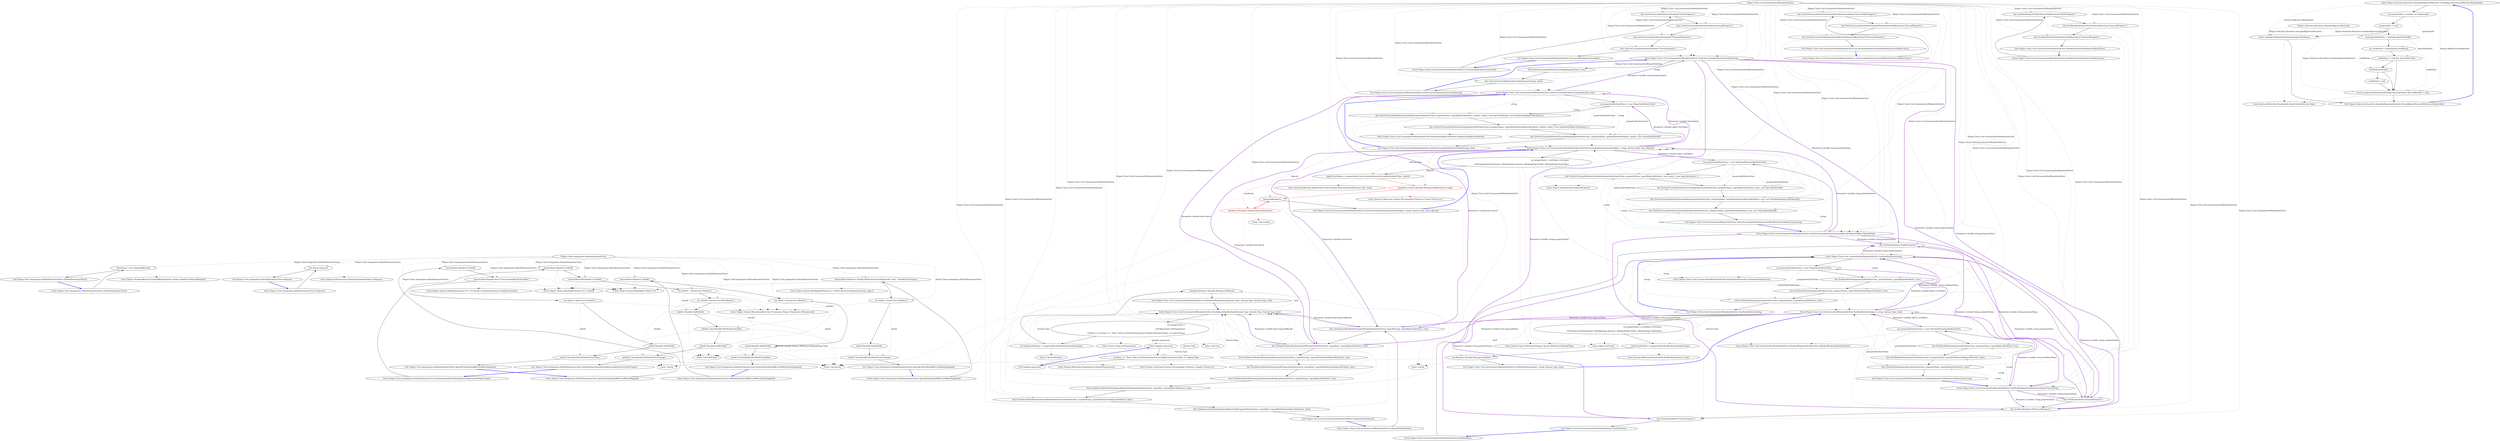 digraph  {
n45 [label="Ninject.Tests.Integration.DefaultParameterTests", span=""];
n0 [label="Entry Ninject.Tests.Integration.DefaultParameterTests.DefaultParameterTests()", span="11-11", cluster="Ninject.Tests.Integration.DefaultParameterTests.DefaultParameterTests()"];
n1 [label="this.kernel = new StandardKernel()", span="13-13", cluster="Ninject.Tests.Integration.DefaultParameterTests.DefaultParameterTests()"];
n2 [label="Exit Ninject.Tests.Integration.DefaultParameterTests.DefaultParameterTests()", span="11-11", cluster="Ninject.Tests.Integration.DefaultParameterTests.DefaultParameterTests()"];
n3 [label="Entry Ninject.StandardKernel.StandardKernel(params Ninject.Modules.INinjectModule[])", span="30-30", cluster="Ninject.StandardKernel.StandardKernel(params Ninject.Modules.INinjectModule[])"];
n4 [label="Entry Ninject.Tests.Integration.DefaultParameterTests.Dispose()", span="16-16", cluster="Ninject.Tests.Integration.DefaultParameterTests.Dispose()"];
n5 [label="this.kernel.Dispose()", span="18-18", cluster="Ninject.Tests.Integration.DefaultParameterTests.Dispose()"];
n6 [label="Exit Ninject.Tests.Integration.DefaultParameterTests.Dispose()", span="16-16", cluster="Ninject.Tests.Integration.DefaultParameterTests.Dispose()"];
n7 [label="Entry Ninject.Infrastructure.Disposal.DisposableObject.Dispose()", span="38-38", cluster="Ninject.Infrastructure.Disposal.DisposableObject.Dispose()"];
n8 [label="Entry Ninject.Tests.Integration.DefaultParameterTests.DefaultValueShouldBeUsedWhenNoneSupplied()", span="22-22", cluster="Ninject.Tests.Integration.DefaultParameterTests.DefaultValueShouldBeUsedWhenNoneSupplied()"];
n9 [label="kernel.Bind<Shield>().ToSelf()", span="24-24", cluster="Ninject.Tests.Integration.DefaultParameterTests.DefaultValueShouldBeUsedWhenNoneSupplied()"];
n10 [label="var shield = kernel.Get<Shield>()", span="26-26", cluster="Ninject.Tests.Integration.DefaultParameterTests.DefaultValueShouldBeUsedWhenNoneSupplied()"];
n14 [label="Entry Ninject.Syntax.BindingRoot.Bind<T>()", span="34-34", cluster="Ninject.Syntax.BindingRoot.Bind<T>()"];
n15 [label="Entry Ninject.Syntax.IBindingToSyntax<T1>.ToSelf()", span="24-24", cluster="Ninject.Syntax.IBindingToSyntax<T1>.ToSelf()"];
n11 [label="shield.Should().NotBeNull()", span="27-27", cluster="Ninject.Tests.Integration.DefaultParameterTests.DefaultValueShouldBeUsedWhenNoneSupplied()"];
n16 [label="Entry Ninject.Syntax.IResolutionRoot.Get<T>(params Ninject.Parameters.IParameter[])", span="31-31", cluster="Ninject.Syntax.IResolutionRoot.Get<T>(params Ninject.Parameters.IParameter[])"];
n12 [label="shield.Color.Should().Be(ShieldColor.Red)", span="28-28", cluster="Ninject.Tests.Integration.DefaultParameterTests.DefaultValueShouldBeUsedWhenNoneSupplied()"];
n17 [label="Entry Unk.Should", span="", cluster="Unk.Should"];
n18 [label="Entry Unk.NotBeNull", span="", cluster="Unk.NotBeNull"];
n13 [label="Exit Ninject.Tests.Integration.DefaultParameterTests.DefaultValueShouldBeUsedWhenNoneSupplied()", span="22-22", cluster="Ninject.Tests.Integration.DefaultParameterTests.DefaultValueShouldBeUsedWhenNoneSupplied()"];
n19 [label="Entry Unk.Be", span="", cluster="Unk.Be"];
n20 [label="Entry Ninject.Tests.Integration.DefaultParameterTests.SpecificValueShouldBeUsedWhenMapped()", span="32-32", cluster="Ninject.Tests.Integration.DefaultParameterTests.SpecificValueShouldBeUsedWhenMapped()"];
n21 [label="kernel.Bind<Shield>().ToSelf()", span="34-34", cluster="Ninject.Tests.Integration.DefaultParameterTests.SpecificValueShouldBeUsedWhenMapped()"];
n22 [label="kernel.Bind<ShieldColor>().ToConstant(ShieldColor.Blue)", span="35-35", cluster="Ninject.Tests.Integration.DefaultParameterTests.SpecificValueShouldBeUsedWhenMapped()"];
n23 [label="var shield = kernel.Get<Shield>()", span="37-37", cluster="Ninject.Tests.Integration.DefaultParameterTests.SpecificValueShouldBeUsedWhenMapped()"];
n27 [label="Entry Ninject.Syntax.IBindingToSyntax<T1>.ToConstant<TImplementation>(TImplementation)", span="90-90", cluster="Ninject.Syntax.IBindingToSyntax<T1>.ToConstant<TImplementation>(TImplementation)"];
n24 [label="shield.Should().NotBeNull()", span="38-38", cluster="Ninject.Tests.Integration.DefaultParameterTests.SpecificValueShouldBeUsedWhenMapped()"];
n25 [label="shield.Color.Should().Be(ShieldColor.Blue)", span="39-39", cluster="Ninject.Tests.Integration.DefaultParameterTests.SpecificValueShouldBeUsedWhenMapped()"];
n26 [label="Exit Ninject.Tests.Integration.DefaultParameterTests.SpecificValueShouldBeUsedWhenMapped()", span="32-32", cluster="Ninject.Tests.Integration.DefaultParameterTests.SpecificValueShouldBeUsedWhenMapped()"];
n28 [label="Entry Ninject.Tests.Integration.DefaultParameterTests.SpecificValueShouldBeUsedWhenSupplied()", span="43-43", cluster="Ninject.Tests.Integration.DefaultParameterTests.SpecificValueShouldBeUsedWhenSupplied()"];
n29 [label="kernel.Bind<Shield>().ToSelf().WithConstructorArgument(''color'', ShieldColor.Orange)", span="45-45", cluster="Ninject.Tests.Integration.DefaultParameterTests.SpecificValueShouldBeUsedWhenSupplied()"];
n30 [label="var shield = kernel.Get<Shield>()", span="47-47", cluster="Ninject.Tests.Integration.DefaultParameterTests.SpecificValueShouldBeUsedWhenSupplied()"];
n34 [label="Entry Ninject.Syntax.IBindingWithSyntax<T>.WithConstructorArgument(string, object)", span="28-28", cluster="Ninject.Syntax.IBindingWithSyntax<T>.WithConstructorArgument(string, object)"];
n31 [label="shield.Should().NotBeNull()", span="48-48", cluster="Ninject.Tests.Integration.DefaultParameterTests.SpecificValueShouldBeUsedWhenSupplied()"];
n32 [label="shield.Color.Should().Be(ShieldColor.Orange)", span="49-49", cluster="Ninject.Tests.Integration.DefaultParameterTests.SpecificValueShouldBeUsedWhenSupplied()"];
n33 [label="Exit Ninject.Tests.Integration.DefaultParameterTests.SpecificValueShouldBeUsedWhenSupplied()", span="43-43", cluster="Ninject.Tests.Integration.DefaultParameterTests.SpecificValueShouldBeUsedWhenSupplied()"];
n35 [label="Entry Ninject.Tests.Integration.DefaultParameterTests.DefaultValuesShouldNotInfluenceInjectionsToOtherTypes()", span="53-53", cluster="Ninject.Tests.Integration.DefaultParameterTests.DefaultValuesShouldNotInfluenceInjectionsToOtherTypes()"];
n36 [label="kernel.Bind<Shield>().ToSelf()", span="55-55", cluster="Ninject.Tests.Integration.DefaultParameterTests.DefaultValuesShouldNotInfluenceInjectionsToOtherTypes()"];
n37 [label="kernel.Bind<KiteShield>().ToSelf()", span="56-56", cluster="Ninject.Tests.Integration.DefaultParameterTests.DefaultValuesShouldNotInfluenceInjectionsToOtherTypes()"];
n38 [label="var shield1 = kernel.Get<Shield>()", span="58-58", cluster="Ninject.Tests.Integration.DefaultParameterTests.DefaultValuesShouldNotInfluenceInjectionsToOtherTypes()"];
n39 [label="var shield2 = kernel.Get<KiteShield>()", span="59-59", cluster="Ninject.Tests.Integration.DefaultParameterTests.DefaultValuesShouldNotInfluenceInjectionsToOtherTypes()"];
n40 [label="shield1.Should().NotBeNull()", span="61-61", cluster="Ninject.Tests.Integration.DefaultParameterTests.DefaultValuesShouldNotInfluenceInjectionsToOtherTypes()"];
n41 [label="shield1.Color.Should().Be(ShieldColor.Red)", span="62-62", cluster="Ninject.Tests.Integration.DefaultParameterTests.DefaultValuesShouldNotInfluenceInjectionsToOtherTypes()"];
n42 [label="shield2.Should().NotBeNull()", span="64-64", cluster="Ninject.Tests.Integration.DefaultParameterTests.DefaultValuesShouldNotInfluenceInjectionsToOtherTypes()"];
n43 [label="shield2.Color.Should().Be(ShieldColor.Orange)", span="65-65", cluster="Ninject.Tests.Integration.DefaultParameterTests.DefaultValuesShouldNotInfluenceInjectionsToOtherTypes()"];
n44 [label="Exit Ninject.Tests.Integration.DefaultParameterTests.DefaultValuesShouldNotInfluenceInjectionsToOtherTypes()", span="53-53", cluster="Ninject.Tests.Integration.DefaultParameterTests.DefaultValuesShouldNotInfluenceInjectionsToOtherTypes()"];
m0_36 [label="Entry Ninject.Tests.Unit.ExtensionsForMemberInfoTest.TestIndexerHasAttribute(System.Type, System.Type, System.Type, bool)", span="59-59", cluster="Ninject.Tests.Unit.ExtensionsForMemberInfoTest.TestIndexerHasAttribute(System.Type, System.Type, System.Type, bool)", file="ExtensionsForMemberInfoTest.cs"];
m0_37 [label="var propertyInfo =\r\n                testObjectType.GetProperties()\r\n                    .First(pi => pi.Name == ''Item'' && pi.GetIndexParameters().Single().ParameterType == indexerType)", span="62-64", cluster="Ninject.Tests.Unit.ExtensionsForMemberInfoTest.TestIndexerHasAttribute(System.Type, System.Type, System.Type, bool)", file="ExtensionsForMemberInfoTest.cs"];
m0_38 [label="var hasInjectAttribute = propertyInfo.HasAttribute(attributeType)", span="73-73", cluster="Ninject.Tests.Unit.ExtensionsForMemberInfoTest.TestIndexerHasAttribute(System.Type, System.Type, System.Type, bool)", file="ExtensionsForMemberInfoTest.cs"];
m0_39 [label="hasInjectAttribute.Should().Be(expectedResult)", span="75-75", cluster="Ninject.Tests.Unit.ExtensionsForMemberInfoTest.TestIndexerHasAttribute(System.Type, System.Type, System.Type, bool)", file="ExtensionsForMemberInfoTest.cs"];
m0_40 [label="Exit Ninject.Tests.Unit.ExtensionsForMemberInfoTest.TestIndexerHasAttribute(System.Type, System.Type, System.Type, bool)", span="59-59", cluster="Ninject.Tests.Unit.ExtensionsForMemberInfoTest.TestIndexerHasAttribute(System.Type, System.Type, System.Type, bool)", file="ExtensionsForMemberInfoTest.cs"];
m0_77 [label="Entry object.GetType()", span="0-0", cluster="object.GetType()", file="ExtensionsForMemberInfoTest.cs"];
m0_70 [label="Entry Ninject.Tests.Unit.ExtensionsForMemberInfoTest.InheritedPropertyAttributeTest.InheritedPropertyAttributeTest()", span="208-208", cluster="Ninject.Tests.Unit.ExtensionsForMemberInfoTest.InheritedPropertyAttributeTest.InheritedPropertyAttributeTest()", file="ExtensionsForMemberInfoTest.cs"];
m0_62 [label="Entry Ninject.Tests.Unit.ExtensionsForMemberInfoTest.NotInheritedInjectAttribute.NotInheritedInjectAttribute()", span="155-155", cluster="Ninject.Tests.Unit.ExtensionsForMemberInfoTest.NotInheritedInjectAttribute.NotInheritedInjectAttribute()", file="ExtensionsForMemberInfoTest.cs"];
m0_13 [label="Entry Ninject.Tests.Unit.ExtensionsForMemberInfoTest.GetCustomAttributesExtended()", span="30-30", cluster="Ninject.Tests.Unit.ExtensionsForMemberInfoTest.GetCustomAttributesExtended()", file="ExtensionsForMemberInfoTest.cs"];
m0_14 [label="this.TestGetCustomAttributesExtended(''PublicProperty'')", span="32-32", cluster="Ninject.Tests.Unit.ExtensionsForMemberInfoTest.GetCustomAttributesExtended()", file="ExtensionsForMemberInfoTest.cs"];
m0_15 [label="this.TestGetCustomAttributesExtended(''InternalProperty'')", span="33-33", cluster="Ninject.Tests.Unit.ExtensionsForMemberInfoTest.GetCustomAttributesExtended()", file="ExtensionsForMemberInfoTest.cs"];
m0_16 [label="this.TestGetCustomAttributesExtended(''ProtectedProperty'')", span="34-34", cluster="Ninject.Tests.Unit.ExtensionsForMemberInfoTest.GetCustomAttributesExtended()", file="ExtensionsForMemberInfoTest.cs"];
m0_17 [label="this.TestGetCustomAttributesExtended(''PrivateProperty'')", span="35-35", cluster="Ninject.Tests.Unit.ExtensionsForMemberInfoTest.GetCustomAttributesExtended()", file="ExtensionsForMemberInfoTest.cs"];
m0_18 [label="Exit Ninject.Tests.Unit.ExtensionsForMemberInfoTest.GetCustomAttributesExtended()", span="30-30", cluster="Ninject.Tests.Unit.ExtensionsForMemberInfoTest.GetCustomAttributesExtended()", file="ExtensionsForMemberInfoTest.cs"];
m0_7 [label="Entry Ninject.Tests.Unit.ExtensionsForMemberInfoTest.HasAttributeForAttributesOnBaseClass()", span="22-22", cluster="Ninject.Tests.Unit.ExtensionsForMemberInfoTest.HasAttributeForAttributesOnBaseClass()", file="ExtensionsForMemberInfoTest.cs"];
m0_8 [label="this.TestHasAttributeForAttributesOnBaseClass(''PublicProperty'')", span="24-24", cluster="Ninject.Tests.Unit.ExtensionsForMemberInfoTest.HasAttributeForAttributesOnBaseClass()", file="ExtensionsForMemberInfoTest.cs"];
m0_9 [label="this.TestHasAttributeForAttributesOnBaseClass(''InternalProperty'')", span="25-25", cluster="Ninject.Tests.Unit.ExtensionsForMemberInfoTest.HasAttributeForAttributesOnBaseClass()", file="ExtensionsForMemberInfoTest.cs"];
m0_10 [label="this.TestHasAttributeForAttributesOnBaseClass(''ProtectedProperty'')", span="26-26", cluster="Ninject.Tests.Unit.ExtensionsForMemberInfoTest.HasAttributeForAttributesOnBaseClass()", file="ExtensionsForMemberInfoTest.cs"];
m0_11 [label="Exit Ninject.Tests.Unit.ExtensionsForMemberInfoTest.HasAttributeForAttributesOnBaseClass()", span="22-22", cluster="Ninject.Tests.Unit.ExtensionsForMemberInfoTest.HasAttributeForAttributesOnBaseClass()", file="ExtensionsForMemberInfoTest.cs"];
m0_20 [label="Entry Ninject.Tests.Unit.ExtensionsForMemberInfoTest.GetCustomAttributesExtendedForAttributesOnBaseClass()", span="39-39", cluster="Ninject.Tests.Unit.ExtensionsForMemberInfoTest.GetCustomAttributesExtendedForAttributesOnBaseClass()", file="ExtensionsForMemberInfoTest.cs"];
m0_21 [label="this.TestGetCustomAttributesExtendedForAttributesOnBaseClass(''PublicProperty'')", span="41-41", cluster="Ninject.Tests.Unit.ExtensionsForMemberInfoTest.GetCustomAttributesExtendedForAttributesOnBaseClass()", file="ExtensionsForMemberInfoTest.cs"];
m0_22 [label="this.TestGetCustomAttributesExtendedForAttributesOnBaseClass(''InternalProperty'')", span="42-42", cluster="Ninject.Tests.Unit.ExtensionsForMemberInfoTest.GetCustomAttributesExtendedForAttributesOnBaseClass()", file="ExtensionsForMemberInfoTest.cs"];
m0_23 [label="this.TestGetCustomAttributesExtendedForAttributesOnBaseClass(''ProtectedProperty'')", span="43-43", cluster="Ninject.Tests.Unit.ExtensionsForMemberInfoTest.GetCustomAttributesExtendedForAttributesOnBaseClass()", file="ExtensionsForMemberInfoTest.cs"];
m0_24 [label="Exit Ninject.Tests.Unit.ExtensionsForMemberInfoTest.GetCustomAttributesExtendedForAttributesOnBaseClass()", span="39-39", cluster="Ninject.Tests.Unit.ExtensionsForMemberInfoTest.GetCustomAttributesExtendedForAttributesOnBaseClass()", file="ExtensionsForMemberInfoTest.cs"];
m0_45 [label="Entry Unk.Be", span="", cluster="Unk.Be", file="ExtensionsForMemberInfoTest.cs"];
m0_63 [label="Entry Ninject.Tests.Unit.ExtensionsForMemberInfoTest.TestGetCustomAttributesExtended(object, string, System.Type, bool, object[])", span="101-101", cluster="Ninject.Tests.Unit.ExtensionsForMemberInfoTest.TestGetCustomAttributesExtended(object, string, System.Type, bool, object[])", file="ExtensionsForMemberInfoTest.cs"];
m0_71 [label="var propertyInfo = testObject.GetType()\r\n                .GetProperty(attributeName, BindingFlags.Instance | BindingFlags.Public | BindingFlags.NonPublic)", span="104-105", cluster="Ninject.Tests.Unit.ExtensionsForMemberInfoTest.TestGetCustomAttributesExtended(object, string, System.Type, bool, object[])", file="ExtensionsForMemberInfoTest.cs"];
m0_72 [label="object[] attributes = propertyInfo.GetCustomAttributesExtended(attributeType, inherit)", span="106-106", cluster="Ninject.Tests.Unit.ExtensionsForMemberInfoTest.TestGetCustomAttributesExtended(object, string, System.Type, bool, object[])", file="ExtensionsForMemberInfoTest.cs"];
m0_73 [label="attributes.Count().Should().Be(expectedAttributes.Length)", span="115-115", cluster="Ninject.Tests.Unit.ExtensionsForMemberInfoTest.TestGetCustomAttributesExtended(object, string, System.Type, bool, object[])", color=red, community=0, file="ExtensionsForMemberInfoTest.cs"];
m0_74 [label=expectedAttributes, span="116-116", cluster="Ninject.Tests.Unit.ExtensionsForMemberInfoTest.TestGetCustomAttributesExtended(object, string, System.Type, bool, object[])", file="ExtensionsForMemberInfoTest.cs"];
m0_75 [label="attributes.Should().Contain(expectedAttribute)", span="118-118", cluster="Ninject.Tests.Unit.ExtensionsForMemberInfoTest.TestGetCustomAttributesExtended(object, string, System.Type, bool, object[])", color=red, community=0, file="ExtensionsForMemberInfoTest.cs"];
m0_76 [label="Exit Ninject.Tests.Unit.ExtensionsForMemberInfoTest.TestGetCustomAttributesExtended(object, string, System.Type, bool, object[])", span="101-101", cluster="Ninject.Tests.Unit.ExtensionsForMemberInfoTest.TestGetCustomAttributesExtended(object, string, System.Type, bool, object[])", file="ExtensionsForMemberInfoTest.cs"];
m0_43 [label="Entry Unk.HasAttribute", span="", cluster="Unk.HasAttribute", file="ExtensionsForMemberInfoTest.cs"];
m0_6 [label="Entry Ninject.Tests.Unit.ExtensionsForMemberInfoTest.TestHasAttribute(string)", span="122-122", cluster="Ninject.Tests.Unit.ExtensionsForMemberInfoTest.TestHasAttribute(string)", file="ExtensionsForMemberInfoTest.cs"];
m0_82 [label="var propertyAttributeClass = new PropertyAttributeTest()", span="124-124", cluster="Ninject.Tests.Unit.ExtensionsForMemberInfoTest.TestHasAttribute(string)", file="ExtensionsForMemberInfoTest.cs"];
m0_83 [label="this.TestHasAttribute(propertyAttributeClass, propertyName, typeof(InjectAttribute), true)", span="125-125", cluster="Ninject.Tests.Unit.ExtensionsForMemberInfoTest.TestHasAttribute(string)", file="ExtensionsForMemberInfoTest.cs"];
m0_84 [label="this.TestHasAttribute(propertyAttributeClass, propertyName, typeof(NotInheritedInjectAttribute), true)", span="126-126", cluster="Ninject.Tests.Unit.ExtensionsForMemberInfoTest.TestHasAttribute(string)", file="ExtensionsForMemberInfoTest.cs"];
m0_85 [label="this.TestHasAttribute(propertyAttributeClass, propertyName, typeof(NamedAttribute), false)", span="127-127", cluster="Ninject.Tests.Unit.ExtensionsForMemberInfoTest.TestHasAttribute(string)", file="ExtensionsForMemberInfoTest.cs"];
m0_86 [label="Exit Ninject.Tests.Unit.ExtensionsForMemberInfoTest.TestHasAttribute(string)", span="122-122", cluster="Ninject.Tests.Unit.ExtensionsForMemberInfoTest.TestHasAttribute(string)", file="ExtensionsForMemberInfoTest.cs"];
m0_54 [label="Entry Ninject.Tests.Unit.ExtensionsForMemberInfoTest.TestGetCustomAttributesExtended(string, bool)", span="84-84", cluster="Ninject.Tests.Unit.ExtensionsForMemberInfoTest.TestGetCustomAttributesExtended(string, bool)", file="ExtensionsForMemberInfoTest.cs"];
m0_55 [label="var propertyAttributeClass = new PropertyAttributeTest()", span="86-86", cluster="Ninject.Tests.Unit.ExtensionsForMemberInfoTest.TestGetCustomAttributesExtended(string, bool)", file="ExtensionsForMemberInfoTest.cs"];
m0_56 [label="this.TestGetCustomAttributesExtended(propertyAttributeClass, propertyName, typeof(InjectAttribute), inherit, new[] { new InjectAttribute(), new NotInheritedInjectAttribute() })", span="87-87", cluster="Ninject.Tests.Unit.ExtensionsForMemberInfoTest.TestGetCustomAttributesExtended(string, bool)", file="ExtensionsForMemberInfoTest.cs"];
m0_57 [label="this.TestGetCustomAttributesExtended(propertyAttributeClass, propertyName, typeof(NotInheritedInjectAttribute), inherit, new[] { new NotInheritedInjectAttribute() })", span="88-88", cluster="Ninject.Tests.Unit.ExtensionsForMemberInfoTest.TestGetCustomAttributesExtended(string, bool)", file="ExtensionsForMemberInfoTest.cs"];
m0_58 [label="this.TestGetCustomAttributesExtended(propertyAttributeClass, propertyName, typeof(NamedAttribute), inherit, new NamedAttribute[0])", span="89-89", cluster="Ninject.Tests.Unit.ExtensionsForMemberInfoTest.TestGetCustomAttributesExtended(string, bool)", file="ExtensionsForMemberInfoTest.cs"];
m0_59 [label="Exit Ninject.Tests.Unit.ExtensionsForMemberInfoTest.TestGetCustomAttributesExtended(string, bool)", span="84-84", cluster="Ninject.Tests.Unit.ExtensionsForMemberInfoTest.TestGetCustomAttributesExtended(string, bool)", file="ExtensionsForMemberInfoTest.cs"];
m0_79 [label="Entry System.Reflection.MemberInfo.GetCustomAttributesExtended(System.Type, bool)", span="180-180", cluster="System.Reflection.MemberInfo.GetCustomAttributesExtended(System.Type, bool)", file="ExtensionsForMemberInfoTest.cs"];
m0_87 [label="Entry Ninject.Tests.Unit.ExtensionsForMemberInfoTest.TestHasAttribute(object, string, System.Type, bool)", span="138-138", cluster="Ninject.Tests.Unit.ExtensionsForMemberInfoTest.TestHasAttribute(object, string, System.Type, bool)", file="ExtensionsForMemberInfoTest.cs"];
m0_93 [label="var propertyInfo = testObject.GetType()\r\n                .GetProperty(attributeName, BindingFlags.Instance | BindingFlags.Public | BindingFlags.NonPublic)", span="141-142", cluster="Ninject.Tests.Unit.ExtensionsForMemberInfoTest.TestHasAttribute(object, string, System.Type, bool)", file="ExtensionsForMemberInfoTest.cs"];
m0_94 [label="bool hasAttribute = propertyInfo.HasAttribute(attributeType)", span="149-149", cluster="Ninject.Tests.Unit.ExtensionsForMemberInfoTest.TestHasAttribute(object, string, System.Type, bool)", file="ExtensionsForMemberInfoTest.cs"];
m0_95 [label="hasAttribute.Should().Be(expectedValue)", span="151-151", cluster="Ninject.Tests.Unit.ExtensionsForMemberInfoTest.TestHasAttribute(object, string, System.Type, bool)", file="ExtensionsForMemberInfoTest.cs"];
m0_96 [label="Exit Ninject.Tests.Unit.ExtensionsForMemberInfoTest.TestHasAttribute(object, string, System.Type, bool)", span="138-138", cluster="Ninject.Tests.Unit.ExtensionsForMemberInfoTest.TestHasAttribute(object, string, System.Type, bool)", file="ExtensionsForMemberInfoTest.cs"];
m0_97 [label="Entry System.Reflection.MemberInfo.HasAttribute(System.Type)", span="73-73", cluster="System.Reflection.MemberInfo.HasAttribute(System.Type)", file="ExtensionsForMemberInfoTest.cs"];
m0_50 [label="Entry System.Collections.Generic.IEnumerable<TSource>.Single<TSource>()", span="0-0", cluster="System.Collections.Generic.IEnumerable<TSource>.Single<TSource>()", file="ExtensionsForMemberInfoTest.cs"];
m0_78 [label="Entry System.Type.GetProperty(string, System.Reflection.BindingFlags)", span="0-0", cluster="System.Type.GetProperty(string, System.Reflection.BindingFlags)", file="ExtensionsForMemberInfoTest.cs"];
m0_61 [label="Entry Ninject.InjectAttribute.InjectAttribute()", span="20-20", cluster="Ninject.InjectAttribute.InjectAttribute()", file="ExtensionsForMemberInfoTest.cs"];
m0_49 [label="Entry System.Reflection.PropertyInfo.GetIndexParameters()", span="0-0", cluster="System.Reflection.PropertyInfo.GetIndexParameters()", file="ExtensionsForMemberInfoTest.cs"];
m0_0 [label="Entry Ninject.Tests.Unit.ExtensionsForMemberInfoTest.HasAttribute()", span="13-13", cluster="Ninject.Tests.Unit.ExtensionsForMemberInfoTest.HasAttribute()", file="ExtensionsForMemberInfoTest.cs"];
m0_1 [label="this.TestHasAttribute(''PublicProperty'')", span="15-15", cluster="Ninject.Tests.Unit.ExtensionsForMemberInfoTest.HasAttribute()", file="ExtensionsForMemberInfoTest.cs"];
m0_2 [label="this.TestHasAttribute(''InternalProperty'')", span="16-16", cluster="Ninject.Tests.Unit.ExtensionsForMemberInfoTest.HasAttribute()", file="ExtensionsForMemberInfoTest.cs"];
m0_3 [label="this.TestHasAttribute(''ProtectedProperty'')", span="17-17", cluster="Ninject.Tests.Unit.ExtensionsForMemberInfoTest.HasAttribute()", file="ExtensionsForMemberInfoTest.cs"];
m0_4 [label="this.TestHasAttribute(''PrivateProperty'')", span="18-18", cluster="Ninject.Tests.Unit.ExtensionsForMemberInfoTest.HasAttribute()", file="ExtensionsForMemberInfoTest.cs"];
m0_5 [label="Exit Ninject.Tests.Unit.ExtensionsForMemberInfoTest.HasAttribute()", span="13-13", cluster="Ninject.Tests.Unit.ExtensionsForMemberInfoTest.HasAttribute()", file="ExtensionsForMemberInfoTest.cs"];
m0_26 [label="Entry Ninject.Tests.Unit.ExtensionsForMemberInfoTest.IndexerHasAttribute()", span="47-47", cluster="Ninject.Tests.Unit.ExtensionsForMemberInfoTest.IndexerHasAttribute()", file="ExtensionsForMemberInfoTest.cs"];
m0_27 [label="this.TestIndexerHasAttribute(typeof(PropertyAttributeTest), typeof(string), typeof(InjectAttribute), true)", span="49-49", cluster="Ninject.Tests.Unit.ExtensionsForMemberInfoTest.IndexerHasAttribute()", file="ExtensionsForMemberInfoTest.cs"];
m0_28 [label="this.TestIndexerHasAttribute(typeof(PropertyAttributeTest), typeof(int), typeof(InjectAttribute), false)", span="50-50", cluster="Ninject.Tests.Unit.ExtensionsForMemberInfoTest.IndexerHasAttribute()", file="ExtensionsForMemberInfoTest.cs"];
m0_29 [label="this.TestIndexerHasAttribute(typeof(PropertyAttributeTest), typeof(string), typeof(NotInheritedInjectAttribute), true)", span="51-51", cluster="Ninject.Tests.Unit.ExtensionsForMemberInfoTest.IndexerHasAttribute()", file="ExtensionsForMemberInfoTest.cs"];
m0_30 [label="this.TestIndexerHasAttribute(typeof(PropertyAttributeTest), typeof(int), typeof(NotInheritedInjectAttribute), false)", span="52-52", cluster="Ninject.Tests.Unit.ExtensionsForMemberInfoTest.IndexerHasAttribute()", file="ExtensionsForMemberInfoTest.cs"];
m0_31 [label="this.TestIndexerHasAttribute(typeof(InheritedPropertyAttributeTest), typeof(string), typeof(InjectAttribute), true)", span="53-53", cluster="Ninject.Tests.Unit.ExtensionsForMemberInfoTest.IndexerHasAttribute()", file="ExtensionsForMemberInfoTest.cs"];
m0_32 [label="this.TestIndexerHasAttribute(typeof(InheritedPropertyAttributeTest), typeof(int), typeof(InjectAttribute), false)", span="54-54", cluster="Ninject.Tests.Unit.ExtensionsForMemberInfoTest.IndexerHasAttribute()", file="ExtensionsForMemberInfoTest.cs"];
m0_33 [label="this.TestIndexerHasAttribute(typeof(InheritedPropertyAttributeTest), typeof(string), typeof(NotInheritedInjectAttribute), false)", span="55-55", cluster="Ninject.Tests.Unit.ExtensionsForMemberInfoTest.IndexerHasAttribute()", file="ExtensionsForMemberInfoTest.cs"];
m0_34 [label="this.TestIndexerHasAttribute(typeof(InheritedPropertyAttributeTest), typeof(int), typeof(NotInheritedInjectAttribute), false)", span="56-56", cluster="Ninject.Tests.Unit.ExtensionsForMemberInfoTest.IndexerHasAttribute()", file="ExtensionsForMemberInfoTest.cs"];
m0_35 [label="Exit Ninject.Tests.Unit.ExtensionsForMemberInfoTest.IndexerHasAttribute()", span="47-47", cluster="Ninject.Tests.Unit.ExtensionsForMemberInfoTest.IndexerHasAttribute()", file="ExtensionsForMemberInfoTest.cs"];
m0_42 [label="Entry Unk.First", span="", cluster="Unk.First", file="ExtensionsForMemberInfoTest.cs"];
m0_46 [label="Entry lambda expression", span="64-64", cluster="lambda expression", file="ExtensionsForMemberInfoTest.cs"];
m0_47 [label="pi.Name == ''Item'' && pi.GetIndexParameters().Single().ParameterType == indexerType", span="64-64", cluster="lambda expression", file="ExtensionsForMemberInfoTest.cs"];
m0_48 [label="Exit lambda expression", span="64-64", cluster="lambda expression", file="ExtensionsForMemberInfoTest.cs"];
m0_80 [label="Entry System.Collections.Generic.IEnumerable<TSource>.Count<TSource>()", span="0-0", cluster="System.Collections.Generic.IEnumerable<TSource>.Count<TSource>()", file="ExtensionsForMemberInfoTest.cs"];
m0_19 [label="Entry Ninject.Tests.Unit.ExtensionsForMemberInfoTest.TestGetCustomAttributesExtended(string)", span="78-78", cluster="Ninject.Tests.Unit.ExtensionsForMemberInfoTest.TestGetCustomAttributesExtended(string)", file="ExtensionsForMemberInfoTest.cs"];
m0_51 [label="this.TestGetCustomAttributesExtended(propertyName, true)", span="80-80", cluster="Ninject.Tests.Unit.ExtensionsForMemberInfoTest.TestGetCustomAttributesExtended(string)", file="ExtensionsForMemberInfoTest.cs"];
m0_52 [label="this.TestGetCustomAttributesExtended(propertyName, false)", span="81-81", cluster="Ninject.Tests.Unit.ExtensionsForMemberInfoTest.TestGetCustomAttributesExtended(string)", file="ExtensionsForMemberInfoTest.cs"];
m0_53 [label="Exit Ninject.Tests.Unit.ExtensionsForMemberInfoTest.TestGetCustomAttributesExtended(string)", span="78-78", cluster="Ninject.Tests.Unit.ExtensionsForMemberInfoTest.TestGetCustomAttributesExtended(string)", file="ExtensionsForMemberInfoTest.cs"];
m0_60 [label="Entry Ninject.Tests.Unit.ExtensionsForMemberInfoTest.PropertyAttributeTest.PropertyAttributeTest()", span="159-159", cluster="Ninject.Tests.Unit.ExtensionsForMemberInfoTest.PropertyAttributeTest.PropertyAttributeTest()", file="ExtensionsForMemberInfoTest.cs"];
m0_25 [label="Entry Ninject.Tests.Unit.ExtensionsForMemberInfoTest.TestGetCustomAttributesExtendedForAttributesOnBaseClass(string)", span="92-92", cluster="Ninject.Tests.Unit.ExtensionsForMemberInfoTest.TestGetCustomAttributesExtendedForAttributesOnBaseClass(string)", file="ExtensionsForMemberInfoTest.cs"];
m0_64 [label="var propertyAttributeClass = new InheritedPropertyAttributeTest()", span="94-94", cluster="Ninject.Tests.Unit.ExtensionsForMemberInfoTest.TestGetCustomAttributesExtendedForAttributesOnBaseClass(string)", file="ExtensionsForMemberInfoTest.cs"];
m0_65 [label="this.TestGetCustomAttributesExtended(propertyAttributeClass, propertyName, typeof(InjectAttribute), true, new[] { new InjectAttribute() })", span="95-95", cluster="Ninject.Tests.Unit.ExtensionsForMemberInfoTest.TestGetCustomAttributesExtendedForAttributesOnBaseClass(string)", file="ExtensionsForMemberInfoTest.cs"];
m0_66 [label="this.TestGetCustomAttributesExtended(propertyAttributeClass, propertyName, typeof(InjectAttribute), false, new InjectAttribute[0])", span="96-96", cluster="Ninject.Tests.Unit.ExtensionsForMemberInfoTest.TestGetCustomAttributesExtendedForAttributesOnBaseClass(string)", file="ExtensionsForMemberInfoTest.cs"];
m0_67 [label="this.TestGetCustomAttributesExtended(propertyAttributeClass, propertyName, typeof(NotInheritedInjectAttribute), true, new NotInheritedInjectAttribute[0])", span="97-97", cluster="Ninject.Tests.Unit.ExtensionsForMemberInfoTest.TestGetCustomAttributesExtendedForAttributesOnBaseClass(string)", file="ExtensionsForMemberInfoTest.cs"];
m0_68 [label="this.TestGetCustomAttributesExtended(propertyAttributeClass, propertyName, typeof(NamedAttribute), true, new NamedAttribute[0])", span="98-98", cluster="Ninject.Tests.Unit.ExtensionsForMemberInfoTest.TestGetCustomAttributesExtendedForAttributesOnBaseClass(string)", file="ExtensionsForMemberInfoTest.cs"];
m0_69 [label="Exit Ninject.Tests.Unit.ExtensionsForMemberInfoTest.TestGetCustomAttributesExtendedForAttributesOnBaseClass(string)", span="92-92", cluster="Ninject.Tests.Unit.ExtensionsForMemberInfoTest.TestGetCustomAttributesExtendedForAttributesOnBaseClass(string)", file="ExtensionsForMemberInfoTest.cs"];
m0_81 [label="Entry Unk.Contain", span="", cluster="Unk.Contain", file="ExtensionsForMemberInfoTest.cs"];
m0_12 [label="Entry Ninject.Tests.Unit.ExtensionsForMemberInfoTest.TestHasAttributeForAttributesOnBaseClass(string)", span="130-130", cluster="Ninject.Tests.Unit.ExtensionsForMemberInfoTest.TestHasAttributeForAttributesOnBaseClass(string)", file="ExtensionsForMemberInfoTest.cs"];
m0_88 [label="var propertyAttributeClass = new InheritedPropertyAttributeTest()", span="132-132", cluster="Ninject.Tests.Unit.ExtensionsForMemberInfoTest.TestHasAttributeForAttributesOnBaseClass(string)", file="ExtensionsForMemberInfoTest.cs"];
m0_89 [label="this.TestHasAttribute(propertyAttributeClass, propertyName, typeof(InjectAttribute), true)", span="133-133", cluster="Ninject.Tests.Unit.ExtensionsForMemberInfoTest.TestHasAttributeForAttributesOnBaseClass(string)", file="ExtensionsForMemberInfoTest.cs"];
m0_90 [label="this.TestHasAttribute(propertyAttributeClass, propertyName, typeof(NotInheritedInjectAttribute), false)", span="134-134", cluster="Ninject.Tests.Unit.ExtensionsForMemberInfoTest.TestHasAttributeForAttributesOnBaseClass(string)", file="ExtensionsForMemberInfoTest.cs"];
m0_91 [label="this.TestHasAttribute(propertyAttributeClass, propertyName, typeof(NamedAttribute), false)", span="135-135", cluster="Ninject.Tests.Unit.ExtensionsForMemberInfoTest.TestHasAttributeForAttributesOnBaseClass(string)", file="ExtensionsForMemberInfoTest.cs"];
m0_92 [label="Exit Ninject.Tests.Unit.ExtensionsForMemberInfoTest.TestHasAttributeForAttributesOnBaseClass(string)", span="130-130", cluster="Ninject.Tests.Unit.ExtensionsForMemberInfoTest.TestHasAttributeForAttributesOnBaseClass(string)", file="ExtensionsForMemberInfoTest.cs"];
m0_41 [label="Entry System.Type.GetProperties()", span="0-0", cluster="System.Type.GetProperties()", file="ExtensionsForMemberInfoTest.cs"];
m0_98 [label="Ninject.Tests.Unit.ExtensionsForMemberInfoTest", span="", file="ExtensionsForMemberInfoTest.cs"];
m0_99 [label="System.Type", span="", file="ExtensionsForMemberInfoTest.cs"];
m1_0 [label="Entry Ninject.Selection.Heuristics.StandardInjectionHeuristic.ShouldInject(System.Reflection.MemberInfo)", span="30-30", cluster="Ninject.Selection.Heuristics.StandardInjectionHeuristic.ShouldInject(System.Reflection.MemberInfo)", file="FormatExtensions.cs"];
m1_1 [label="var propertyInfo = member as PropertyInfo", span="32-32", cluster="Ninject.Selection.Heuristics.StandardInjectionHeuristic.ShouldInject(System.Reflection.MemberInfo)", file="FormatExtensions.cs"];
m1_8 [label="return member.HasAttribute(Settings.InjectAttribute) && setMethod != null;", span="45-45", cluster="Ninject.Selection.Heuristics.StandardInjectionHeuristic.ShouldInject(System.Reflection.MemberInfo)", file="FormatExtensions.cs"];
m1_9 [label="return member.HasAttribute(Settings.InjectAttribute);", span="48-48", cluster="Ninject.Selection.Heuristics.StandardInjectionHeuristic.ShouldInject(System.Reflection.MemberInfo)", file="FormatExtensions.cs"];
m1_2 [label="propertyInfo != null", span="34-34", cluster="Ninject.Selection.Heuristics.StandardInjectionHeuristic.ShouldInject(System.Reflection.MemberInfo)", file="FormatExtensions.cs"];
m1_4 [label="var setMethod = propertyInfo.SetMethod", span="38-38", cluster="Ninject.Selection.Heuristics.StandardInjectionHeuristic.ShouldInject(System.Reflection.MemberInfo)", file="FormatExtensions.cs"];
m1_3 [label="bool injectNonPublic = Settings.InjectNonPublic", span="36-36", cluster="Ninject.Selection.Heuristics.StandardInjectionHeuristic.ShouldInject(System.Reflection.MemberInfo)", file="FormatExtensions.cs"];
m1_5 [label="setMethod != null && !injectNonPublic", span="39-39", cluster="Ninject.Selection.Heuristics.StandardInjectionHeuristic.ShouldInject(System.Reflection.MemberInfo)", file="FormatExtensions.cs"];
m1_6 [label="!setMethod.IsPublic", span="41-41", cluster="Ninject.Selection.Heuristics.StandardInjectionHeuristic.ShouldInject(System.Reflection.MemberInfo)", file="FormatExtensions.cs"];
m1_7 [label="setMethod = null", span="42-42", cluster="Ninject.Selection.Heuristics.StandardInjectionHeuristic.ShouldInject(System.Reflection.MemberInfo)", file="FormatExtensions.cs"];
m1_10 [label="Exit Ninject.Selection.Heuristics.StandardInjectionHeuristic.ShouldInject(System.Reflection.MemberInfo)", span="30-30", cluster="Ninject.Selection.Heuristics.StandardInjectionHeuristic.ShouldInject(System.Reflection.MemberInfo)", file="FormatExtensions.cs"];
m1_11 [label="Entry System.Reflection.MemberInfo.HasAttribute(System.Type)", span="46-46", cluster="System.Reflection.MemberInfo.HasAttribute(System.Type)", file="FormatExtensions.cs"];
m1_12 [label="Ninject.Selection.Heuristics.StandardInjectionHeuristic", span="", file="FormatExtensions.cs"];
n45 -> n1  [key=1, style=dashed, color=darkseagreen4, label="Ninject.Tests.Integration.DefaultParameterTests"];
n45 -> n5  [key=1, style=dashed, color=darkseagreen4, label="Ninject.Tests.Integration.DefaultParameterTests"];
n45 -> n9  [key=1, style=dashed, color=darkseagreen4, label="Ninject.Tests.Integration.DefaultParameterTests"];
n45 -> n10  [key=1, style=dashed, color=darkseagreen4, label="Ninject.Tests.Integration.DefaultParameterTests"];
n45 -> n21  [key=1, style=dashed, color=darkseagreen4, label="Ninject.Tests.Integration.DefaultParameterTests"];
n45 -> n22  [key=1, style=dashed, color=darkseagreen4, label="Ninject.Tests.Integration.DefaultParameterTests"];
n45 -> n23  [key=1, style=dashed, color=darkseagreen4, label="Ninject.Tests.Integration.DefaultParameterTests"];
n45 -> n29  [key=1, style=dashed, color=darkseagreen4, label="Ninject.Tests.Integration.DefaultParameterTests"];
n45 -> n30  [key=1, style=dashed, color=darkseagreen4, label="Ninject.Tests.Integration.DefaultParameterTests"];
n45 -> n36  [key=1, style=dashed, color=darkseagreen4, label="Ninject.Tests.Integration.DefaultParameterTests"];
n45 -> n37  [key=1, style=dashed, color=darkseagreen4, label="Ninject.Tests.Integration.DefaultParameterTests"];
n45 -> n38  [key=1, style=dashed, color=darkseagreen4, label="Ninject.Tests.Integration.DefaultParameterTests"];
n45 -> n39  [key=1, style=dashed, color=darkseagreen4, label="Ninject.Tests.Integration.DefaultParameterTests"];
n0 -> n1  [key=0, style=solid];
n1 -> n2  [key=0, style=solid];
n1 -> n3  [key=2, style=dotted];
n2 -> n0  [key=0, style=bold, color=blue];
n4 -> n5  [key=0, style=solid];
n5 -> n6  [key=0, style=solid];
n5 -> n7  [key=2, style=dotted];
n6 -> n4  [key=0, style=bold, color=blue];
n8 -> n9  [key=0, style=solid];
n9 -> n10  [key=0, style=solid];
n9 -> n14  [key=2, style=dotted];
n9 -> n15  [key=2, style=dotted];
n10 -> n11  [key=0, style=solid];
n10 -> n16  [key=2, style=dotted];
n10 -> n12  [key=1, style=dashed, color=darkseagreen4, label=shield];
n11 -> n12  [key=0, style=solid];
n11 -> n17  [key=2, style=dotted];
n11 -> n18  [key=2, style=dotted];
n11 -> n11  [key=3, color=darkorchid, style=bold, label="Field variable System.Reflection.BindingFlags Flags"];
n12 -> n13  [key=0, style=solid];
n12 -> n17  [key=2, style=dotted];
n12 -> n19  [key=2, style=dotted];
n13 -> n8  [key=0, style=bold, color=blue];
n20 -> n21  [key=0, style=solid];
n21 -> n22  [key=0, style=solid];
n21 -> n14  [key=2, style=dotted];
n21 -> n15  [key=2, style=dotted];
n22 -> n23  [key=0, style=solid];
n22 -> n14  [key=2, style=dotted];
n22 -> n27  [key=2, style=dotted];
n23 -> n24  [key=0, style=solid];
n23 -> n16  [key=2, style=dotted];
n23 -> n25  [key=1, style=dashed, color=darkseagreen4, label=shield];
n24 -> n25  [key=0, style=solid];
n24 -> n17  [key=2, style=dotted];
n24 -> n18  [key=2, style=dotted];
n25 -> n26  [key=0, style=solid];
n25 -> n17  [key=2, style=dotted];
n25 -> n19  [key=2, style=dotted];
n26 -> n20  [key=0, style=bold, color=blue];
n28 -> n29  [key=0, style=solid];
n29 -> n30  [key=0, style=solid];
n29 -> n14  [key=2, style=dotted];
n29 -> n15  [key=2, style=dotted];
n29 -> n34  [key=2, style=dotted];
n30 -> n31  [key=0, style=solid];
n30 -> n16  [key=2, style=dotted];
n30 -> n32  [key=1, style=dashed, color=darkseagreen4, label=shield];
n31 -> n32  [key=0, style=solid];
n31 -> n17  [key=2, style=dotted];
n31 -> n18  [key=2, style=dotted];
n32 -> n33  [key=0, style=solid];
n32 -> n17  [key=2, style=dotted];
n32 -> n19  [key=2, style=dotted];
n33 -> n28  [key=0, style=bold, color=blue];
n35 -> n36  [key=0, style=solid];
n36 -> n37  [key=0, style=solid];
n36 -> n14  [key=2, style=dotted];
n36 -> n15  [key=2, style=dotted];
n37 -> n38  [key=0, style=solid];
n37 -> n14  [key=2, style=dotted];
n37 -> n15  [key=2, style=dotted];
n38 -> n39  [key=0, style=solid];
n38 -> n16  [key=2, style=dotted];
n38 -> n40  [key=1, style=dashed, color=darkseagreen4, label=shield1];
n38 -> n41  [key=1, style=dashed, color=darkseagreen4, label=shield1];
n39 -> n40  [key=0, style=solid];
n39 -> n16  [key=2, style=dotted];
n39 -> n42  [key=1, style=dashed, color=darkseagreen4, label=shield2];
n39 -> n43  [key=1, style=dashed, color=darkseagreen4, label=shield2];
n40 -> n41  [key=0, style=solid];
n40 -> n17  [key=2, style=dotted];
n40 -> n18  [key=2, style=dotted];
n41 -> n42  [key=0, style=solid];
n41 -> n17  [key=2, style=dotted];
n41 -> n19  [key=2, style=dotted];
n42 -> n43  [key=0, style=solid];
n42 -> n17  [key=2, style=dotted];
n42 -> n18  [key=2, style=dotted];
n43 -> n44  [key=0, style=solid];
n43 -> n17  [key=2, style=dotted];
n43 -> n19  [key=2, style=dotted];
n44 -> n35  [key=0, style=bold, color=blue];
m0_36 -> m0_37  [key=0, style=solid];
m0_36 -> m0_47  [key=1, style=dashed, color=darkseagreen4, label="System.Type"];
m0_36 -> m0_38  [key=1, style=dashed, color=darkseagreen4, label="System.Type"];
m0_36 -> m0_39  [key=1, style=dashed, color=darkseagreen4, label=bool];
m0_36 -> m0_27  [key=3, color=darkorchid, style=bold, label="Parameter variable bool expectedResult"];
m0_36 -> m0_28  [key=3, color=darkorchid, style=bold, label="Parameter variable bool expectedResult"];
m0_37 -> m0_38  [key=0, style=solid];
m0_37 -> m0_41  [key=2, style=dotted];
m0_37 -> m0_42  [key=2, style=dotted];
m0_37 -> m0_46  [key=1, style=dashed, color=darkseagreen4, label="lambda expression"];
m0_38 -> m0_39  [key=0, style=solid];
m0_38 -> m0_43  [key=2, style=dotted];
m0_39 -> m0_40  [key=0, style=solid];
m0_39 -> n17  [key=2, style=dotted];
m0_39 -> m0_45  [key=2, style=dotted];
m0_40 -> m0_36  [key=0, style=bold, color=blue];
m0_13 -> m0_14  [key=0, style=solid];
m0_14 -> m0_15  [key=0, style=solid];
m0_14 -> m0_19  [key=2, style=dotted];
m0_15 -> m0_16  [key=0, style=solid];
m0_15 -> m0_19  [key=2, style=dotted];
m0_16 -> m0_17  [key=0, style=solid];
m0_16 -> m0_19  [key=2, style=dotted];
m0_17 -> m0_18  [key=0, style=solid];
m0_17 -> m0_19  [key=2, style=dotted];
m0_18 -> m0_13  [key=0, style=bold, color=blue];
m0_7 -> m0_8  [key=0, style=solid];
m0_8 -> m0_9  [key=0, style=solid];
m0_8 -> m0_12  [key=2, style=dotted];
m0_9 -> m0_10  [key=0, style=solid];
m0_9 -> m0_12  [key=2, style=dotted];
m0_10 -> m0_11  [key=0, style=solid];
m0_10 -> m0_12  [key=2, style=dotted];
m0_11 -> m0_7  [key=0, style=bold, color=blue];
m0_20 -> m0_21  [key=0, style=solid];
m0_21 -> m0_22  [key=0, style=solid];
m0_21 -> m0_25  [key=2, style=dotted];
m0_22 -> m0_23  [key=0, style=solid];
m0_22 -> m0_25  [key=2, style=dotted];
m0_23 -> m0_24  [key=0, style=solid];
m0_23 -> m0_25  [key=2, style=dotted];
m0_24 -> m0_20  [key=0, style=bold, color=blue];
m0_63 -> m0_71  [key=0, style=solid];
m0_63 -> m0_72  [key=1, style=dashed, color=darkseagreen4, label="System.Type"];
m0_63 -> m0_73  [key=1, style=dashed, color=red, label="object[]"];
m0_63 -> m0_74  [key=1, style=dashed, color=darkseagreen4, label="object[]"];
m0_63 -> m0_55  [key=3, color=darkorchid, style=bold, label="Parameter variable object testObject"];
m0_63 -> m0_64  [key=3, color=darkorchid, style=bold, label="Parameter variable object testObject"];
m0_63 -> m0_54  [key=3, color=darkorchid, style=bold, label="Parameter variable bool inherit"];
m0_63 -> m0_25  [key=3, color=darkorchid, style=bold, label="Parameter variable string attributeName"];
m0_63 -> m0_27  [key=3, color=darkorchid, style=bold, label="Parameter variable bool inherit"];
m0_63 -> m0_28  [key=3, color=darkorchid, style=bold, label="Parameter variable bool inherit"];
m0_71 -> m0_72  [key=0, style=solid];
m0_71 -> m0_77  [key=2, style=dotted];
m0_71 -> m0_78  [key=2, style=dotted];
m0_72 -> m0_73  [key=0, style=solid, color=red];
m0_72 -> m0_79  [key=2, style=dotted];
m0_72 -> m0_75  [key=1, style=dashed, color=red, label=attributes];
m0_73 -> m0_74  [key=0, style=solid, color=red];
m0_73 -> m0_80  [key=2, style=dotted, color=red];
m0_73 -> n17  [key=2, style=dotted, color=red];
m0_73 -> m0_45  [key=2, style=dotted, color=red];
m0_74 -> m0_75  [key=0, style=solid, color=red];
m0_74 -> m0_76  [key=0, style=solid];
m0_75 -> m0_74  [key=0, style=solid, color=red];
m0_75 -> n17  [key=2, style=dotted, color=red];
m0_75 -> m0_81  [key=2, style=dotted, color=red];
m0_76 -> m0_63  [key=0, style=bold, color=blue];
m0_6 -> m0_82  [key=0, style=solid];
m0_6 -> m0_83  [key=1, style=dashed, color=darkseagreen4, label=string];
m0_6 -> m0_84  [key=1, style=dashed, color=darkseagreen4, label=string];
m0_6 -> m0_85  [key=1, style=dashed, color=darkseagreen4, label=string];
m0_6 -> m0_1  [key=3, color=darkorchid, style=bold, label="Parameter variable string propertyName"];
m0_6 -> m0_2  [key=3, color=darkorchid, style=bold, label="Parameter variable string propertyName"];
m0_6 -> m0_3  [key=3, color=darkorchid, style=bold, label="Parameter variable string propertyName"];
m0_6 -> m0_4  [key=3, color=darkorchid, style=bold, label="Parameter variable string propertyName"];
m0_82 -> m0_83  [key=0, style=solid];
m0_82 -> m0_60  [key=2, style=dotted];
m0_82 -> m0_84  [key=1, style=dashed, color=darkseagreen4, label=propertyAttributeClass];
m0_82 -> m0_85  [key=1, style=dashed, color=darkseagreen4, label=propertyAttributeClass];
m0_83 -> m0_84  [key=0, style=solid];
m0_83 -> m0_87  [key=2, style=dotted];
m0_84 -> m0_85  [key=0, style=solid];
m0_84 -> m0_87  [key=2, style=dotted];
m0_85 -> m0_86  [key=0, style=solid];
m0_85 -> m0_87  [key=2, style=dotted];
m0_86 -> m0_6  [key=0, style=bold, color=blue];
m0_54 -> m0_55  [key=0, style=solid];
m0_54 -> m0_56  [key=1, style=dashed, color=darkseagreen4, label=string];
m0_54 -> m0_57  [key=1, style=dashed, color=darkseagreen4, label=string];
m0_54 -> m0_58  [key=1, style=dashed, color=darkseagreen4, label=string];
m0_54 -> m0_19  [key=3, color=darkorchid, style=bold, label="Parameter variable string propertyName"];
m0_54 -> m0_27  [key=3, color=darkorchid, style=bold, label="Parameter variable bool inherit"];
m0_54 -> m0_28  [key=3, color=darkorchid, style=bold, label="Parameter variable bool inherit"];
m0_55 -> m0_56  [key=0, style=solid];
m0_55 -> m0_60  [key=2, style=dotted];
m0_55 -> m0_57  [key=1, style=dashed, color=darkseagreen4, label=propertyAttributeClass];
m0_55 -> m0_58  [key=1, style=dashed, color=darkseagreen4, label=propertyAttributeClass];
m0_56 -> m0_57  [key=0, style=solid];
m0_56 -> m0_61  [key=2, style=dotted];
m0_56 -> m0_62  [key=2, style=dotted];
m0_56 -> m0_63  [key=2, style=dotted];
m0_57 -> m0_58  [key=0, style=solid];
m0_57 -> m0_62  [key=2, style=dotted];
m0_57 -> m0_63  [key=2, style=dotted];
m0_58 -> m0_59  [key=0, style=solid];
m0_58 -> m0_63  [key=2, style=dotted];
m0_59 -> m0_54  [key=0, style=bold, color=blue];
m0_87 -> m0_93  [key=0, style=solid];
m0_87 -> m0_94  [key=1, style=dashed, color=darkseagreen4, label="System.Type"];
m0_87 -> m0_95  [key=1, style=dashed, color=darkseagreen4, label=bool];
m0_87 -> m0_82  [key=3, color=darkorchid, style=bold, label="Parameter variable object testObject"];
m0_87 -> m0_88  [key=3, color=darkorchid, style=bold, label="Parameter variable object testObject"];
m0_87 -> m0_6  [key=3, color=darkorchid, style=bold, label="Parameter variable string attributeName"];
m0_87 -> m0_12  [key=3, color=darkorchid, style=bold, label="Parameter variable string attributeName"];
m0_87 -> m0_27  [key=3, color=darkorchid, style=bold, label="Parameter variable bool expectedValue"];
m0_87 -> m0_28  [key=3, color=darkorchid, style=bold, label="Parameter variable bool expectedValue"];
m0_93 -> m0_94  [key=0, style=solid];
m0_93 -> m0_77  [key=2, style=dotted];
m0_93 -> m0_78  [key=2, style=dotted];
m0_94 -> m0_95  [key=0, style=solid];
m0_94 -> m0_97  [key=2, style=dotted];
m0_95 -> m0_96  [key=0, style=solid];
m0_95 -> n17  [key=2, style=dotted];
m0_95 -> m0_45  [key=2, style=dotted];
m0_96 -> m0_87  [key=0, style=bold, color=blue];
m0_0 -> m0_1  [key=0, style=solid];
m0_1 -> m0_2  [key=0, style=solid];
m0_1 -> m0_6  [key=2, style=dotted];
m0_2 -> m0_3  [key=0, style=solid];
m0_2 -> m0_6  [key=2, style=dotted];
m0_3 -> m0_4  [key=0, style=solid];
m0_3 -> m0_6  [key=2, style=dotted];
m0_4 -> m0_5  [key=0, style=solid];
m0_4 -> m0_6  [key=2, style=dotted];
m0_5 -> m0_0  [key=0, style=bold, color=blue];
m0_26 -> m0_27  [key=0, style=solid];
m0_27 -> m0_28  [key=0, style=solid];
m0_27 -> m0_36  [key=2, style=dotted];
m0_28 -> m0_29  [key=0, style=solid];
m0_28 -> m0_36  [key=2, style=dotted];
m0_29 -> m0_30  [key=0, style=solid];
m0_29 -> m0_36  [key=2, style=dotted];
m0_30 -> m0_31  [key=0, style=solid];
m0_30 -> m0_36  [key=2, style=dotted];
m0_31 -> m0_32  [key=0, style=solid];
m0_31 -> m0_36  [key=2, style=dotted];
m0_32 -> m0_33  [key=0, style=solid];
m0_32 -> m0_36  [key=2, style=dotted];
m0_33 -> m0_34  [key=0, style=solid];
m0_33 -> m0_36  [key=2, style=dotted];
m0_34 -> m0_35  [key=0, style=solid];
m0_34 -> m0_36  [key=2, style=dotted];
m0_35 -> m0_26  [key=0, style=bold, color=blue];
m0_46 -> m0_47  [key=0, style=solid];
m0_47 -> m0_48  [key=0, style=solid];
m0_47 -> m0_49  [key=2, style=dotted];
m0_47 -> m0_50  [key=2, style=dotted];
m0_48 -> m0_46  [key=0, style=bold, color=blue];
m0_19 -> m0_51  [key=0, style=solid];
m0_19 -> m0_52  [key=1, style=dashed, color=darkseagreen4, label=string];
m0_19 -> m0_1  [key=3, color=darkorchid, style=bold, label="Parameter variable string propertyName"];
m0_19 -> m0_2  [key=3, color=darkorchid, style=bold, label="Parameter variable string propertyName"];
m0_19 -> m0_3  [key=3, color=darkorchid, style=bold, label="Parameter variable string propertyName"];
m0_19 -> m0_4  [key=3, color=darkorchid, style=bold, label="Parameter variable string propertyName"];
m0_51 -> m0_52  [key=0, style=solid];
m0_51 -> m0_54  [key=2, style=dotted];
m0_52 -> m0_53  [key=0, style=solid];
m0_52 -> m0_54  [key=2, style=dotted];
m0_53 -> m0_19  [key=0, style=bold, color=blue];
m0_25 -> m0_64  [key=0, style=solid];
m0_25 -> m0_65  [key=1, style=dashed, color=darkseagreen4, label=string];
m0_25 -> m0_66  [key=1, style=dashed, color=darkseagreen4, label=string];
m0_25 -> m0_67  [key=1, style=dashed, color=darkseagreen4, label=string];
m0_25 -> m0_68  [key=1, style=dashed, color=darkseagreen4, label=string];
m0_25 -> m0_1  [key=3, color=darkorchid, style=bold, label="Parameter variable string propertyName"];
m0_25 -> m0_2  [key=3, color=darkorchid, style=bold, label="Parameter variable string propertyName"];
m0_25 -> m0_3  [key=3, color=darkorchid, style=bold, label="Parameter variable string propertyName"];
m0_64 -> m0_65  [key=0, style=solid];
m0_64 -> m0_70  [key=2, style=dotted];
m0_64 -> m0_66  [key=1, style=dashed, color=darkseagreen4, label=propertyAttributeClass];
m0_64 -> m0_67  [key=1, style=dashed, color=darkseagreen4, label=propertyAttributeClass];
m0_64 -> m0_68  [key=1, style=dashed, color=darkseagreen4, label=propertyAttributeClass];
m0_65 -> m0_66  [key=0, style=solid];
m0_65 -> m0_61  [key=2, style=dotted];
m0_65 -> m0_63  [key=2, style=dotted];
m0_66 -> m0_67  [key=0, style=solid];
m0_66 -> m0_63  [key=2, style=dotted];
m0_67 -> m0_68  [key=0, style=solid];
m0_67 -> m0_63  [key=2, style=dotted];
m0_68 -> m0_69  [key=0, style=solid];
m0_68 -> m0_63  [key=2, style=dotted];
m0_69 -> m0_25  [key=0, style=bold, color=blue];
m0_12 -> m0_88  [key=0, style=solid];
m0_12 -> m0_89  [key=1, style=dashed, color=darkseagreen4, label=string];
m0_12 -> m0_90  [key=1, style=dashed, color=darkseagreen4, label=string];
m0_12 -> m0_91  [key=1, style=dashed, color=darkseagreen4, label=string];
m0_12 -> m0_1  [key=3, color=darkorchid, style=bold, label="Parameter variable string propertyName"];
m0_12 -> m0_2  [key=3, color=darkorchid, style=bold, label="Parameter variable string propertyName"];
m0_12 -> m0_3  [key=3, color=darkorchid, style=bold, label="Parameter variable string propertyName"];
m0_88 -> m0_89  [key=0, style=solid];
m0_88 -> m0_70  [key=2, style=dotted];
m0_88 -> m0_90  [key=1, style=dashed, color=darkseagreen4, label=propertyAttributeClass];
m0_88 -> m0_91  [key=1, style=dashed, color=darkseagreen4, label=propertyAttributeClass];
m0_89 -> m0_90  [key=0, style=solid];
m0_89 -> m0_87  [key=2, style=dotted];
m0_90 -> m0_91  [key=0, style=solid];
m0_90 -> m0_87  [key=2, style=dotted];
m0_91 -> m0_92  [key=0, style=solid];
m0_91 -> m0_87  [key=2, style=dotted];
m0_92 -> m0_12  [key=0, style=bold, color=blue];
m0_98 -> m0_1  [key=1, style=dashed, color=darkseagreen4, label="Ninject.Tests.Unit.ExtensionsForMemberInfoTest"];
m0_98 -> m0_2  [key=1, style=dashed, color=darkseagreen4, label="Ninject.Tests.Unit.ExtensionsForMemberInfoTest"];
m0_98 -> m0_3  [key=1, style=dashed, color=darkseagreen4, label="Ninject.Tests.Unit.ExtensionsForMemberInfoTest"];
m0_98 -> m0_4  [key=1, style=dashed, color=darkseagreen4, label="Ninject.Tests.Unit.ExtensionsForMemberInfoTest"];
m0_98 -> m0_8  [key=1, style=dashed, color=darkseagreen4, label="Ninject.Tests.Unit.ExtensionsForMemberInfoTest"];
m0_98 -> m0_9  [key=1, style=dashed, color=darkseagreen4, label="Ninject.Tests.Unit.ExtensionsForMemberInfoTest"];
m0_98 -> m0_10  [key=1, style=dashed, color=darkseagreen4, label="Ninject.Tests.Unit.ExtensionsForMemberInfoTest"];
m0_98 -> m0_14  [key=1, style=dashed, color=darkseagreen4, label="Ninject.Tests.Unit.ExtensionsForMemberInfoTest"];
m0_98 -> m0_15  [key=1, style=dashed, color=darkseagreen4, label="Ninject.Tests.Unit.ExtensionsForMemberInfoTest"];
m0_98 -> m0_16  [key=1, style=dashed, color=darkseagreen4, label="Ninject.Tests.Unit.ExtensionsForMemberInfoTest"];
m0_98 -> m0_17  [key=1, style=dashed, color=darkseagreen4, label="Ninject.Tests.Unit.ExtensionsForMemberInfoTest"];
m0_98 -> m0_21  [key=1, style=dashed, color=darkseagreen4, label="Ninject.Tests.Unit.ExtensionsForMemberInfoTest"];
m0_98 -> m0_22  [key=1, style=dashed, color=darkseagreen4, label="Ninject.Tests.Unit.ExtensionsForMemberInfoTest"];
m0_98 -> m0_23  [key=1, style=dashed, color=darkseagreen4, label="Ninject.Tests.Unit.ExtensionsForMemberInfoTest"];
m0_98 -> m0_27  [key=1, style=dashed, color=darkseagreen4, label="Ninject.Tests.Unit.ExtensionsForMemberInfoTest"];
m0_98 -> m0_28  [key=1, style=dashed, color=darkseagreen4, label="Ninject.Tests.Unit.ExtensionsForMemberInfoTest"];
m0_98 -> m0_29  [key=1, style=dashed, color=darkseagreen4, label="Ninject.Tests.Unit.ExtensionsForMemberInfoTest"];
m0_98 -> m0_30  [key=1, style=dashed, color=darkseagreen4, label="Ninject.Tests.Unit.ExtensionsForMemberInfoTest"];
m0_98 -> m0_31  [key=1, style=dashed, color=darkseagreen4, label="Ninject.Tests.Unit.ExtensionsForMemberInfoTest"];
m0_98 -> m0_32  [key=1, style=dashed, color=darkseagreen4, label="Ninject.Tests.Unit.ExtensionsForMemberInfoTest"];
m0_98 -> m0_33  [key=1, style=dashed, color=darkseagreen4, label="Ninject.Tests.Unit.ExtensionsForMemberInfoTest"];
m0_98 -> m0_34  [key=1, style=dashed, color=darkseagreen4, label="Ninject.Tests.Unit.ExtensionsForMemberInfoTest"];
m0_98 -> m0_51  [key=1, style=dashed, color=darkseagreen4, label="Ninject.Tests.Unit.ExtensionsForMemberInfoTest"];
m0_98 -> m0_52  [key=1, style=dashed, color=darkseagreen4, label="Ninject.Tests.Unit.ExtensionsForMemberInfoTest"];
m0_98 -> m0_56  [key=1, style=dashed, color=darkseagreen4, label="Ninject.Tests.Unit.ExtensionsForMemberInfoTest"];
m0_98 -> m0_57  [key=1, style=dashed, color=darkseagreen4, label="Ninject.Tests.Unit.ExtensionsForMemberInfoTest"];
m0_98 -> m0_58  [key=1, style=dashed, color=darkseagreen4, label="Ninject.Tests.Unit.ExtensionsForMemberInfoTest"];
m0_98 -> m0_65  [key=1, style=dashed, color=darkseagreen4, label="Ninject.Tests.Unit.ExtensionsForMemberInfoTest"];
m0_98 -> m0_66  [key=1, style=dashed, color=darkseagreen4, label="Ninject.Tests.Unit.ExtensionsForMemberInfoTest"];
m0_98 -> m0_67  [key=1, style=dashed, color=darkseagreen4, label="Ninject.Tests.Unit.ExtensionsForMemberInfoTest"];
m0_98 -> m0_68  [key=1, style=dashed, color=darkseagreen4, label="Ninject.Tests.Unit.ExtensionsForMemberInfoTest"];
m0_98 -> m0_83  [key=1, style=dashed, color=darkseagreen4, label="Ninject.Tests.Unit.ExtensionsForMemberInfoTest"];
m0_98 -> m0_84  [key=1, style=dashed, color=darkseagreen4, label="Ninject.Tests.Unit.ExtensionsForMemberInfoTest"];
m0_98 -> m0_85  [key=1, style=dashed, color=darkseagreen4, label="Ninject.Tests.Unit.ExtensionsForMemberInfoTest"];
m0_98 -> m0_89  [key=1, style=dashed, color=darkseagreen4, label="Ninject.Tests.Unit.ExtensionsForMemberInfoTest"];
m0_98 -> m0_90  [key=1, style=dashed, color=darkseagreen4, label="Ninject.Tests.Unit.ExtensionsForMemberInfoTest"];
m0_98 -> m0_91  [key=1, style=dashed, color=darkseagreen4, label="Ninject.Tests.Unit.ExtensionsForMemberInfoTest"];
m0_99 -> m0_47  [key=1, style=dashed, color=darkseagreen4, label="System.Type"];
m1_0 -> m1_1  [key=0, style=solid];
m1_0 -> m1_8  [key=1, style=dashed, color=darkseagreen4, label="System.Reflection.MemberInfo"];
m1_0 -> m1_9  [key=1, style=dashed, color=darkseagreen4, label="System.Reflection.MemberInfo"];
m1_1 -> m1_2  [key=0, style=solid];
m1_1 -> m1_4  [key=1, style=dashed, color=darkseagreen4, label=propertyInfo];
m1_8 -> m1_10  [key=0, style=solid];
m1_8 -> m1_11  [key=2, style=dotted];
m1_9 -> m1_10  [key=0, style=solid];
m1_9 -> m1_11  [key=2, style=dotted];
m1_2 -> m1_3  [key=0, style=solid];
m1_2 -> m1_9  [key=0, style=solid];
m1_4 -> m1_5  [key=0, style=solid];
m1_4 -> m1_6  [key=1, style=dashed, color=darkseagreen4, label=setMethod];
m1_4 -> m1_8  [key=1, style=dashed, color=darkseagreen4, label=setMethod];
m1_3 -> m1_4  [key=0, style=solid];
m1_3 -> m1_5  [key=1, style=dashed, color=darkseagreen4, label=injectNonPublic];
m1_5 -> m1_6  [key=0, style=solid];
m1_5 -> m1_8  [key=0, style=solid];
m1_6 -> m1_7  [key=0, style=solid];
m1_6 -> m1_8  [key=0, style=solid];
m1_7 -> m1_8  [key=0, style=solid];
m1_10 -> m1_0  [key=0, style=bold, color=blue];
m1_12 -> m1_3  [key=1, style=dashed, color=darkseagreen4, label="Ninject.Selection.Heuristics.StandardInjectionHeuristic"];
m1_12 -> m1_8  [key=1, style=dashed, color=darkseagreen4, label="Ninject.Selection.Heuristics.StandardInjectionHeuristic"];
m1_12 -> m1_9  [key=1, style=dashed, color=darkseagreen4, label="Ninject.Selection.Heuristics.StandardInjectionHeuristic"];
}
